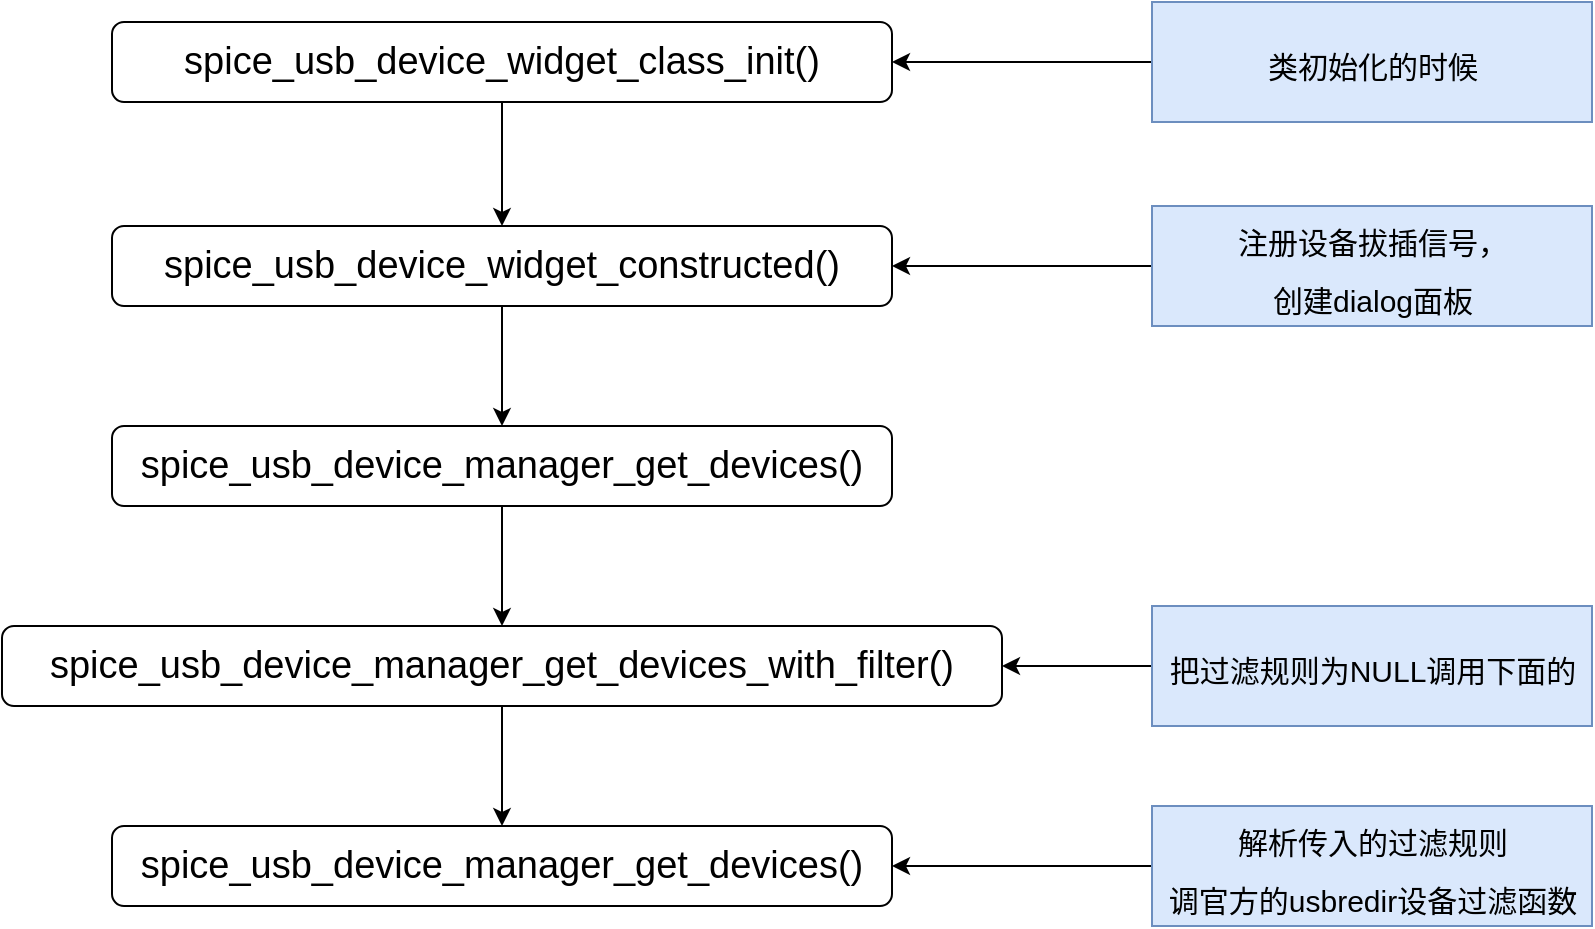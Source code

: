 <mxfile version="21.0.2" type="github">
  <diagram name="第 1 页" id="kL6EzJSuzY5aewOHK-CU">
    <mxGraphModel dx="1434" dy="764" grid="1" gridSize="10" guides="1" tooltips="1" connect="1" arrows="1" fold="1" page="1" pageScale="1" pageWidth="827" pageHeight="1169" math="0" shadow="0">
      <root>
        <mxCell id="0" />
        <mxCell id="1" parent="0" />
        <mxCell id="sZ0TL5if-_XfeQ39XU4O-4" style="edgeStyle=orthogonalEdgeStyle;rounded=0;orthogonalLoop=1;jettySize=auto;html=1;exitX=0.5;exitY=1;exitDx=0;exitDy=0;" edge="1" parent="1" source="sZ0TL5if-_XfeQ39XU4O-1" target="sZ0TL5if-_XfeQ39XU4O-3">
          <mxGeometry relative="1" as="geometry" />
        </mxCell>
        <mxCell id="sZ0TL5if-_XfeQ39XU4O-1" value="spice_usb_device_widget_constructed()" style="rounded=1;whiteSpace=wrap;html=1;fontSize=19;" vertex="1" parent="1">
          <mxGeometry x="130" y="152" width="390" height="40" as="geometry" />
        </mxCell>
        <mxCell id="sZ0TL5if-_XfeQ39XU4O-6" style="edgeStyle=orthogonalEdgeStyle;rounded=0;orthogonalLoop=1;jettySize=auto;html=1;exitX=0.5;exitY=1;exitDx=0;exitDy=0;entryX=0.5;entryY=0;entryDx=0;entryDy=0;" edge="1" parent="1" source="sZ0TL5if-_XfeQ39XU4O-3" target="sZ0TL5if-_XfeQ39XU4O-5">
          <mxGeometry relative="1" as="geometry" />
        </mxCell>
        <mxCell id="sZ0TL5if-_XfeQ39XU4O-3" value="spice_usb_device_manager_get_devices()" style="rounded=1;whiteSpace=wrap;html=1;fontSize=19;" vertex="1" parent="1">
          <mxGeometry x="130" y="252" width="390" height="40" as="geometry" />
        </mxCell>
        <mxCell id="sZ0TL5if-_XfeQ39XU4O-8" style="edgeStyle=orthogonalEdgeStyle;rounded=0;orthogonalLoop=1;jettySize=auto;html=1;exitX=0.5;exitY=1;exitDx=0;exitDy=0;" edge="1" parent="1" source="sZ0TL5if-_XfeQ39XU4O-5" target="sZ0TL5if-_XfeQ39XU4O-7">
          <mxGeometry relative="1" as="geometry" />
        </mxCell>
        <mxCell id="sZ0TL5if-_XfeQ39XU4O-5" value="spice_usb_device_manager_get_devices_with_filter()" style="rounded=1;whiteSpace=wrap;html=1;fontSize=19;" vertex="1" parent="1">
          <mxGeometry x="75" y="352" width="500" height="40" as="geometry" />
        </mxCell>
        <mxCell id="sZ0TL5if-_XfeQ39XU4O-7" value="spice_usb_device_manager_get_devices()" style="rounded=1;whiteSpace=wrap;html=1;fontSize=19;" vertex="1" parent="1">
          <mxGeometry x="130" y="452" width="390" height="40" as="geometry" />
        </mxCell>
        <mxCell id="sZ0TL5if-_XfeQ39XU4O-10" style="edgeStyle=orthogonalEdgeStyle;rounded=0;orthogonalLoop=1;jettySize=auto;html=1;" edge="1" parent="1" source="sZ0TL5if-_XfeQ39XU4O-9" target="sZ0TL5if-_XfeQ39XU4O-7">
          <mxGeometry relative="1" as="geometry" />
        </mxCell>
        <mxCell id="sZ0TL5if-_XfeQ39XU4O-9" value="&lt;span style=&quot;font-weight: 400; font-size: 15px;&quot;&gt;解析传入的过滤规则&lt;br&gt;调官方的usbredir设备过滤函数&lt;br&gt;&lt;/span&gt;" style="text;strokeColor=#6c8ebf;fillColor=#dae8fc;html=1;fontSize=24;fontStyle=1;verticalAlign=middle;align=center;" vertex="1" parent="1">
          <mxGeometry x="650" y="442" width="220" height="60" as="geometry" />
        </mxCell>
        <mxCell id="sZ0TL5if-_XfeQ39XU4O-12" style="edgeStyle=orthogonalEdgeStyle;rounded=0;orthogonalLoop=1;jettySize=auto;html=1;" edge="1" parent="1" source="sZ0TL5if-_XfeQ39XU4O-11" target="sZ0TL5if-_XfeQ39XU4O-5">
          <mxGeometry relative="1" as="geometry" />
        </mxCell>
        <mxCell id="sZ0TL5if-_XfeQ39XU4O-11" value="&lt;span style=&quot;font-weight: 400; font-size: 15px;&quot;&gt;把过滤规则为NULL调用下面的&lt;br&gt;&lt;/span&gt;" style="text;strokeColor=#6c8ebf;fillColor=#dae8fc;html=1;fontSize=24;fontStyle=1;verticalAlign=middle;align=center;" vertex="1" parent="1">
          <mxGeometry x="650" y="342" width="220" height="60" as="geometry" />
        </mxCell>
        <mxCell id="sZ0TL5if-_XfeQ39XU4O-14" style="edgeStyle=orthogonalEdgeStyle;rounded=0;orthogonalLoop=1;jettySize=auto;html=1;entryX=1;entryY=0.5;entryDx=0;entryDy=0;" edge="1" parent="1" source="sZ0TL5if-_XfeQ39XU4O-13" target="sZ0TL5if-_XfeQ39XU4O-1">
          <mxGeometry relative="1" as="geometry" />
        </mxCell>
        <mxCell id="sZ0TL5if-_XfeQ39XU4O-13" value="&lt;span style=&quot;font-weight: 400; font-size: 15px;&quot;&gt;注册设备拔插信号，&lt;br&gt;创建dialog面板&lt;br&gt;&lt;/span&gt;" style="text;strokeColor=#6c8ebf;fillColor=#dae8fc;html=1;fontSize=24;fontStyle=1;verticalAlign=middle;align=center;" vertex="1" parent="1">
          <mxGeometry x="650" y="142" width="220" height="60" as="geometry" />
        </mxCell>
        <mxCell id="sZ0TL5if-_XfeQ39XU4O-16" style="edgeStyle=orthogonalEdgeStyle;rounded=0;orthogonalLoop=1;jettySize=auto;html=1;entryX=0.5;entryY=0;entryDx=0;entryDy=0;" edge="1" parent="1" source="sZ0TL5if-_XfeQ39XU4O-15" target="sZ0TL5if-_XfeQ39XU4O-1">
          <mxGeometry relative="1" as="geometry" />
        </mxCell>
        <mxCell id="sZ0TL5if-_XfeQ39XU4O-15" value="spice_usb_device_widget_class_init()" style="rounded=1;whiteSpace=wrap;html=1;fontSize=19;" vertex="1" parent="1">
          <mxGeometry x="130" y="50" width="390" height="40" as="geometry" />
        </mxCell>
        <mxCell id="sZ0TL5if-_XfeQ39XU4O-18" style="edgeStyle=orthogonalEdgeStyle;rounded=0;orthogonalLoop=1;jettySize=auto;html=1;" edge="1" parent="1" source="sZ0TL5if-_XfeQ39XU4O-17" target="sZ0TL5if-_XfeQ39XU4O-15">
          <mxGeometry relative="1" as="geometry" />
        </mxCell>
        <mxCell id="sZ0TL5if-_XfeQ39XU4O-17" value="&lt;span style=&quot;font-weight: 400; font-size: 15px;&quot;&gt;类初始化的时候&lt;br&gt;&lt;/span&gt;" style="text;strokeColor=#6c8ebf;fillColor=#dae8fc;html=1;fontSize=24;fontStyle=1;verticalAlign=middle;align=center;" vertex="1" parent="1">
          <mxGeometry x="650" y="40" width="220" height="60" as="geometry" />
        </mxCell>
      </root>
    </mxGraphModel>
  </diagram>
</mxfile>
